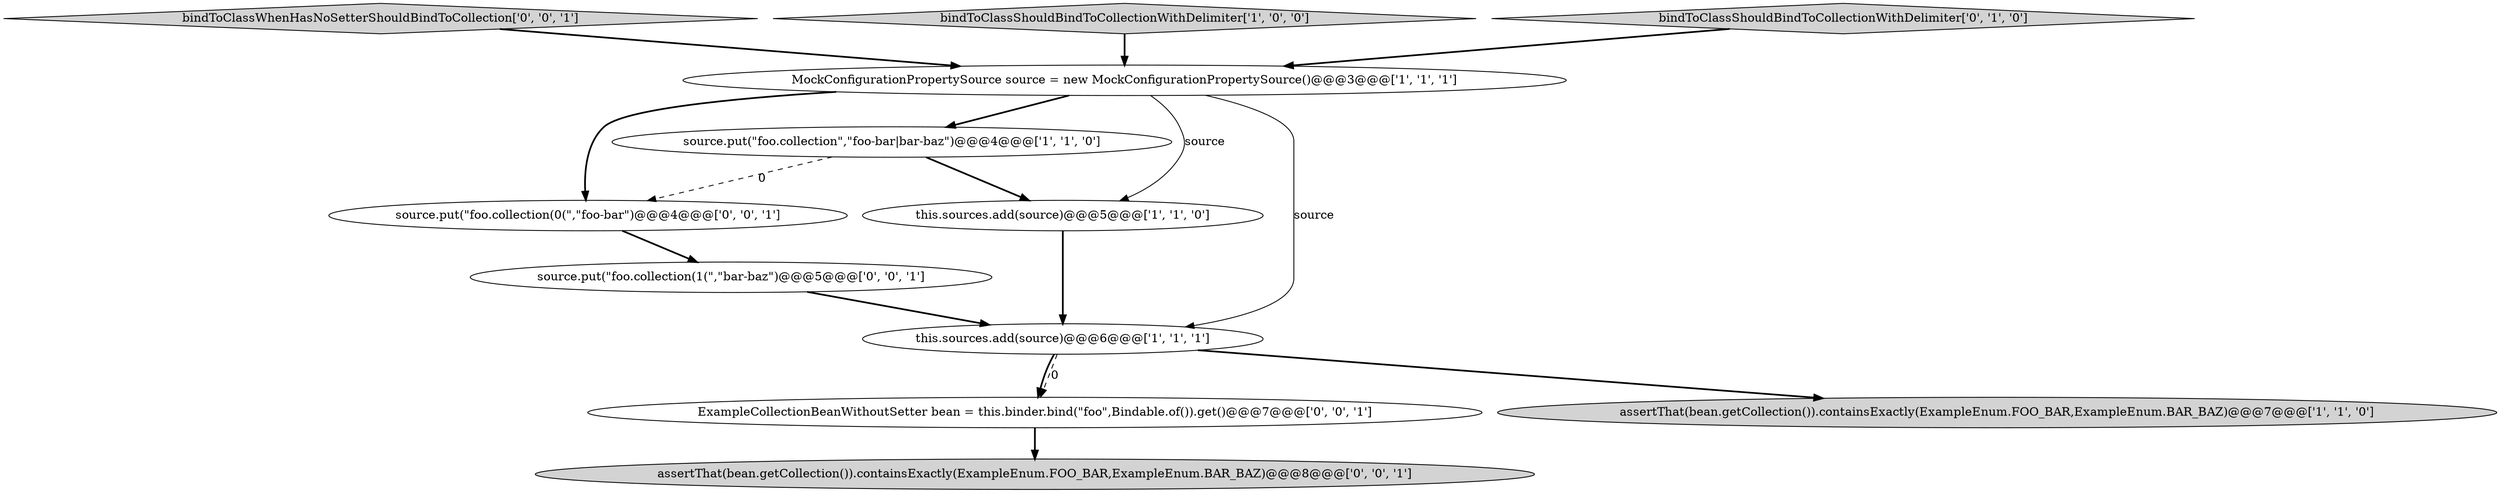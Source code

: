digraph {
8 [style = filled, label = "source.put(\"foo.collection(1(\",\"bar-baz\")@@@5@@@['0', '0', '1']", fillcolor = white, shape = ellipse image = "AAA0AAABBB3BBB"];
5 [style = filled, label = "MockConfigurationPropertySource source = new MockConfigurationPropertySource()@@@3@@@['1', '1', '1']", fillcolor = white, shape = ellipse image = "AAA0AAABBB1BBB"];
7 [style = filled, label = "bindToClassWhenHasNoSetterShouldBindToCollection['0', '0', '1']", fillcolor = lightgray, shape = diamond image = "AAA0AAABBB3BBB"];
10 [style = filled, label = "source.put(\"foo.collection(0(\",\"foo-bar\")@@@4@@@['0', '0', '1']", fillcolor = white, shape = ellipse image = "AAA0AAABBB3BBB"];
0 [style = filled, label = "source.put(\"foo.collection\",\"foo-bar|bar-baz\")@@@4@@@['1', '1', '0']", fillcolor = white, shape = ellipse image = "AAA0AAABBB1BBB"];
9 [style = filled, label = "ExampleCollectionBeanWithoutSetter bean = this.binder.bind(\"foo\",Bindable.of()).get()@@@7@@@['0', '0', '1']", fillcolor = white, shape = ellipse image = "AAA0AAABBB3BBB"];
1 [style = filled, label = "this.sources.add(source)@@@5@@@['1', '1', '0']", fillcolor = white, shape = ellipse image = "AAA0AAABBB1BBB"];
4 [style = filled, label = "bindToClassShouldBindToCollectionWithDelimiter['1', '0', '0']", fillcolor = lightgray, shape = diamond image = "AAA0AAABBB1BBB"];
2 [style = filled, label = "assertThat(bean.getCollection()).containsExactly(ExampleEnum.FOO_BAR,ExampleEnum.BAR_BAZ)@@@7@@@['1', '1', '0']", fillcolor = lightgray, shape = ellipse image = "AAA0AAABBB1BBB"];
11 [style = filled, label = "assertThat(bean.getCollection()).containsExactly(ExampleEnum.FOO_BAR,ExampleEnum.BAR_BAZ)@@@8@@@['0', '0', '1']", fillcolor = lightgray, shape = ellipse image = "AAA0AAABBB3BBB"];
3 [style = filled, label = "this.sources.add(source)@@@6@@@['1', '1', '1']", fillcolor = white, shape = ellipse image = "AAA0AAABBB1BBB"];
6 [style = filled, label = "bindToClassShouldBindToCollectionWithDelimiter['0', '1', '0']", fillcolor = lightgray, shape = diamond image = "AAA0AAABBB2BBB"];
1->3 [style = bold, label=""];
3->9 [style = bold, label=""];
5->10 [style = bold, label=""];
6->5 [style = bold, label=""];
7->5 [style = bold, label=""];
9->11 [style = bold, label=""];
3->2 [style = bold, label=""];
5->0 [style = bold, label=""];
10->8 [style = bold, label=""];
5->1 [style = solid, label="source"];
0->10 [style = dashed, label="0"];
3->9 [style = dashed, label="0"];
4->5 [style = bold, label=""];
0->1 [style = bold, label=""];
5->3 [style = solid, label="source"];
8->3 [style = bold, label=""];
}

